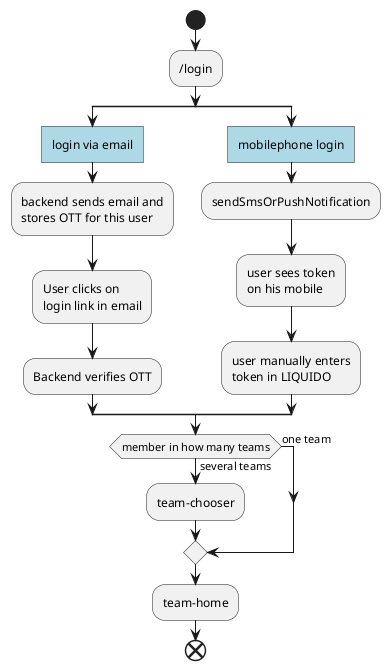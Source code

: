 @startuml
start
:/login;
split
  #lightblue:login via email]
  :backend sends email and\nstores OTT for this user;
  :User clicks on\nlogin link in email;
  :Backend verifies OTT;
split again
  #lightblue:mobilephone login]
  :sendSmsOrPushNotification;
  :user sees token\non his mobile;
  :user manually enters\ntoken in LIQUIDO;
end split
if (member in how many teams) then (one team)
else (several teams)
  :team-chooser;
endif
:team-home;
end
@enduml